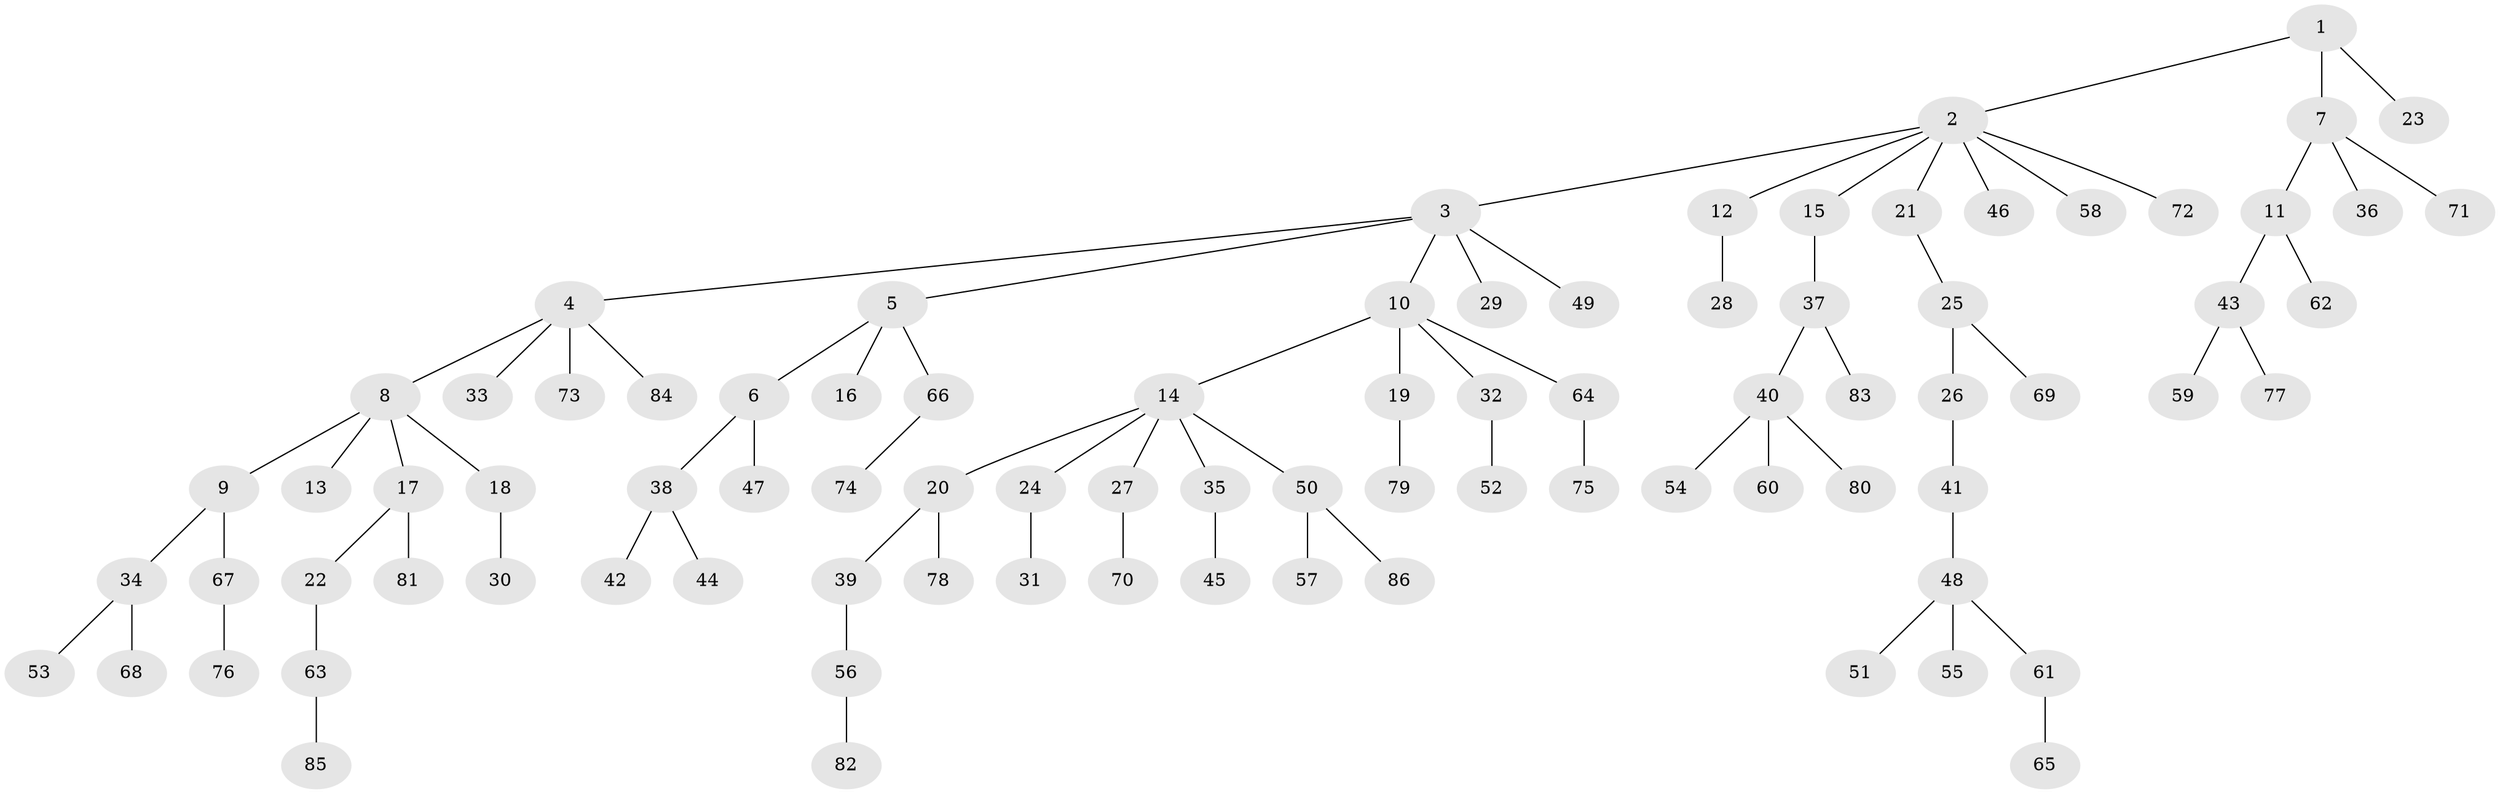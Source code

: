 // coarse degree distribution, {2: 0.36538461538461536, 7: 0.019230769230769232, 5: 0.038461538461538464, 4: 0.038461538461538464, 3: 0.057692307692307696, 1: 0.46153846153846156, 6: 0.019230769230769232}
// Generated by graph-tools (version 1.1) at 2025/51/03/04/25 22:51:48]
// undirected, 86 vertices, 85 edges
graph export_dot {
  node [color=gray90,style=filled];
  1;
  2;
  3;
  4;
  5;
  6;
  7;
  8;
  9;
  10;
  11;
  12;
  13;
  14;
  15;
  16;
  17;
  18;
  19;
  20;
  21;
  22;
  23;
  24;
  25;
  26;
  27;
  28;
  29;
  30;
  31;
  32;
  33;
  34;
  35;
  36;
  37;
  38;
  39;
  40;
  41;
  42;
  43;
  44;
  45;
  46;
  47;
  48;
  49;
  50;
  51;
  52;
  53;
  54;
  55;
  56;
  57;
  58;
  59;
  60;
  61;
  62;
  63;
  64;
  65;
  66;
  67;
  68;
  69;
  70;
  71;
  72;
  73;
  74;
  75;
  76;
  77;
  78;
  79;
  80;
  81;
  82;
  83;
  84;
  85;
  86;
  1 -- 2;
  1 -- 7;
  1 -- 23;
  2 -- 3;
  2 -- 12;
  2 -- 15;
  2 -- 21;
  2 -- 46;
  2 -- 58;
  2 -- 72;
  3 -- 4;
  3 -- 5;
  3 -- 10;
  3 -- 29;
  3 -- 49;
  4 -- 8;
  4 -- 33;
  4 -- 73;
  4 -- 84;
  5 -- 6;
  5 -- 16;
  5 -- 66;
  6 -- 38;
  6 -- 47;
  7 -- 11;
  7 -- 36;
  7 -- 71;
  8 -- 9;
  8 -- 13;
  8 -- 17;
  8 -- 18;
  9 -- 34;
  9 -- 67;
  10 -- 14;
  10 -- 19;
  10 -- 32;
  10 -- 64;
  11 -- 43;
  11 -- 62;
  12 -- 28;
  14 -- 20;
  14 -- 24;
  14 -- 27;
  14 -- 35;
  14 -- 50;
  15 -- 37;
  17 -- 22;
  17 -- 81;
  18 -- 30;
  19 -- 79;
  20 -- 39;
  20 -- 78;
  21 -- 25;
  22 -- 63;
  24 -- 31;
  25 -- 26;
  25 -- 69;
  26 -- 41;
  27 -- 70;
  32 -- 52;
  34 -- 53;
  34 -- 68;
  35 -- 45;
  37 -- 40;
  37 -- 83;
  38 -- 42;
  38 -- 44;
  39 -- 56;
  40 -- 54;
  40 -- 60;
  40 -- 80;
  41 -- 48;
  43 -- 59;
  43 -- 77;
  48 -- 51;
  48 -- 55;
  48 -- 61;
  50 -- 57;
  50 -- 86;
  56 -- 82;
  61 -- 65;
  63 -- 85;
  64 -- 75;
  66 -- 74;
  67 -- 76;
}
